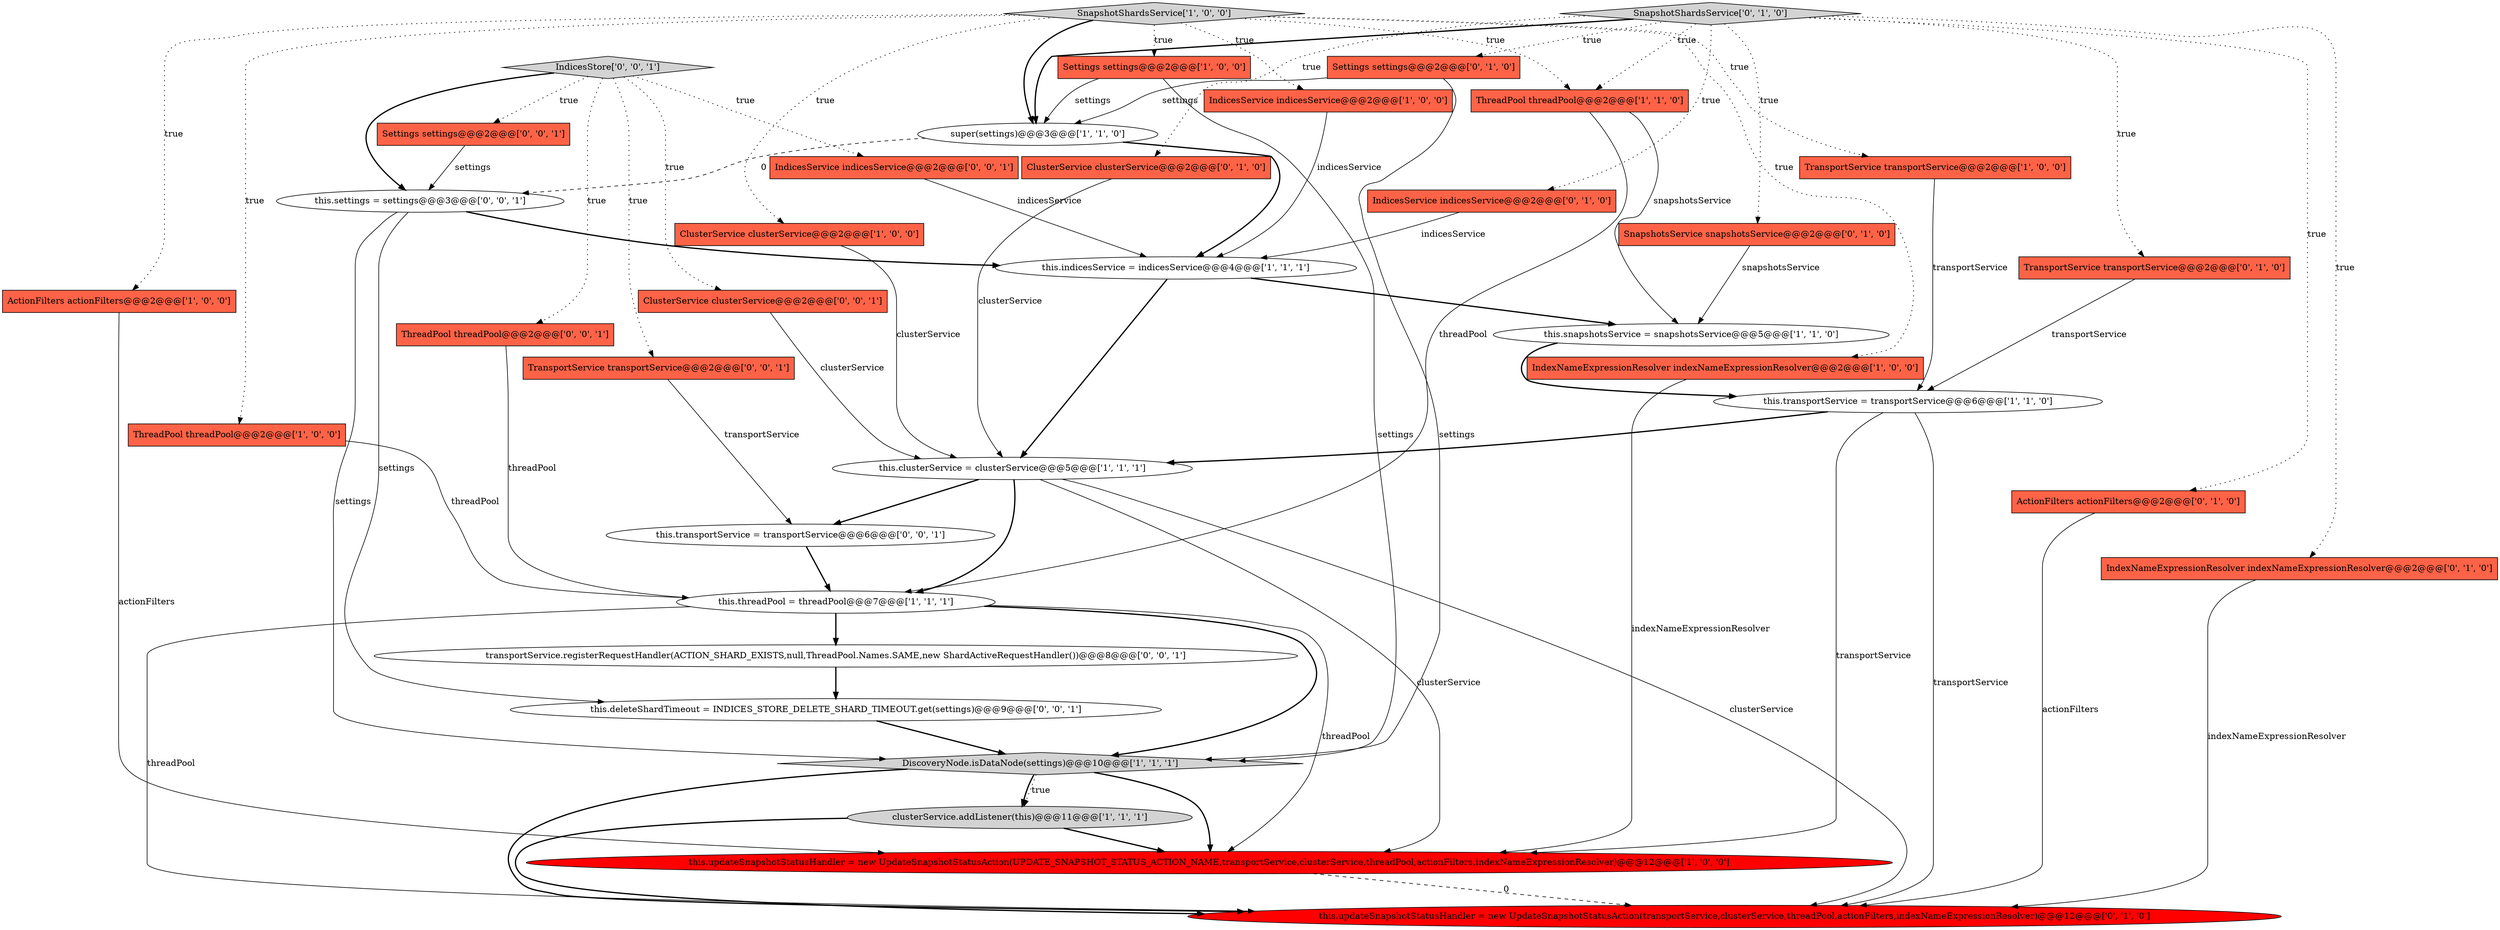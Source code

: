 digraph {
15 [style = filled, label = "this.updateSnapshotStatusHandler = new UpdateSnapshotStatusAction(UPDATE_SNAPSHOT_STATUS_ACTION_NAME,transportService,clusterService,threadPool,actionFilters,indexNameExpressionResolver)@@@12@@@['1', '0', '0']", fillcolor = red, shape = ellipse image = "AAA1AAABBB1BBB"];
35 [style = filled, label = "IndicesStore['0', '0', '1']", fillcolor = lightgray, shape = diamond image = "AAA0AAABBB3BBB"];
1 [style = filled, label = "this.transportService = transportService@@@6@@@['1', '1', '0']", fillcolor = white, shape = ellipse image = "AAA0AAABBB1BBB"];
14 [style = filled, label = "ThreadPool threadPool@@@2@@@['1', '1', '0']", fillcolor = tomato, shape = box image = "AAA0AAABBB1BBB"];
29 [style = filled, label = "Settings settings@@@2@@@['0', '0', '1']", fillcolor = tomato, shape = box image = "AAA0AAABBB3BBB"];
17 [style = filled, label = "SnapshotShardsService['1', '0', '0']", fillcolor = lightgray, shape = diamond image = "AAA0AAABBB1BBB"];
27 [style = filled, label = "ClusterService clusterService@@@2@@@['0', '0', '1']", fillcolor = tomato, shape = box image = "AAA0AAABBB3BBB"];
36 [style = filled, label = "this.transportService = transportService@@@6@@@['0', '0', '1']", fillcolor = white, shape = ellipse image = "AAA0AAABBB3BBB"];
6 [style = filled, label = "DiscoveryNode.isDataNode(settings)@@@10@@@['1', '1', '1']", fillcolor = lightgray, shape = diamond image = "AAA0AAABBB1BBB"];
16 [style = filled, label = "this.snapshotsService = snapshotsService@@@5@@@['1', '1', '0']", fillcolor = white, shape = ellipse image = "AAA0AAABBB1BBB"];
11 [style = filled, label = "TransportService transportService@@@2@@@['1', '0', '0']", fillcolor = tomato, shape = box image = "AAA0AAABBB1BBB"];
3 [style = filled, label = "this.threadPool = threadPool@@@7@@@['1', '1', '1']", fillcolor = white, shape = ellipse image = "AAA0AAABBB1BBB"];
9 [style = filled, label = "IndicesService indicesService@@@2@@@['1', '0', '0']", fillcolor = tomato, shape = box image = "AAA0AAABBB1BBB"];
28 [style = filled, label = "this.settings = settings@@@3@@@['0', '0', '1']", fillcolor = white, shape = ellipse image = "AAA0AAABBB3BBB"];
23 [style = filled, label = "ActionFilters actionFilters@@@2@@@['0', '1', '0']", fillcolor = tomato, shape = box image = "AAA0AAABBB2BBB"];
22 [style = filled, label = "ClusterService clusterService@@@2@@@['0', '1', '0']", fillcolor = tomato, shape = box image = "AAA0AAABBB2BBB"];
31 [style = filled, label = "ThreadPool threadPool@@@2@@@['0', '0', '1']", fillcolor = tomato, shape = box image = "AAA0AAABBB3BBB"];
26 [style = filled, label = "this.updateSnapshotStatusHandler = new UpdateSnapshotStatusAction(transportService,clusterService,threadPool,actionFilters,indexNameExpressionResolver)@@@12@@@['0', '1', '0']", fillcolor = red, shape = ellipse image = "AAA1AAABBB2BBB"];
12 [style = filled, label = "ClusterService clusterService@@@2@@@['1', '0', '0']", fillcolor = tomato, shape = box image = "AAA0AAABBB1BBB"];
18 [style = filled, label = "SnapshotShardsService['0', '1', '0']", fillcolor = lightgray, shape = diamond image = "AAA0AAABBB2BBB"];
0 [style = filled, label = "this.clusterService = clusterService@@@5@@@['1', '1', '1']", fillcolor = white, shape = ellipse image = "AAA0AAABBB1BBB"];
7 [style = filled, label = "ActionFilters actionFilters@@@2@@@['1', '0', '0']", fillcolor = tomato, shape = box image = "AAA0AAABBB1BBB"];
30 [style = filled, label = "IndicesService indicesService@@@2@@@['0', '0', '1']", fillcolor = tomato, shape = box image = "AAA0AAABBB3BBB"];
2 [style = filled, label = "IndexNameExpressionResolver indexNameExpressionResolver@@@2@@@['1', '0', '0']", fillcolor = tomato, shape = box image = "AAA0AAABBB1BBB"];
13 [style = filled, label = "ThreadPool threadPool@@@2@@@['1', '0', '0']", fillcolor = tomato, shape = box image = "AAA0AAABBB1BBB"];
21 [style = filled, label = "IndexNameExpressionResolver indexNameExpressionResolver@@@2@@@['0', '1', '0']", fillcolor = tomato, shape = box image = "AAA0AAABBB2BBB"];
4 [style = filled, label = "clusterService.addListener(this)@@@11@@@['1', '1', '1']", fillcolor = lightgray, shape = ellipse image = "AAA0AAABBB1BBB"];
33 [style = filled, label = "transportService.registerRequestHandler(ACTION_SHARD_EXISTS,null,ThreadPool.Names.SAME,new ShardActiveRequestHandler())@@@8@@@['0', '0', '1']", fillcolor = white, shape = ellipse image = "AAA0AAABBB3BBB"];
32 [style = filled, label = "TransportService transportService@@@2@@@['0', '0', '1']", fillcolor = tomato, shape = box image = "AAA0AAABBB3BBB"];
25 [style = filled, label = "IndicesService indicesService@@@2@@@['0', '1', '0']", fillcolor = tomato, shape = box image = "AAA0AAABBB2BBB"];
34 [style = filled, label = "this.deleteShardTimeout = INDICES_STORE_DELETE_SHARD_TIMEOUT.get(settings)@@@9@@@['0', '0', '1']", fillcolor = white, shape = ellipse image = "AAA0AAABBB3BBB"];
20 [style = filled, label = "SnapshotsService snapshotsService@@@2@@@['0', '1', '0']", fillcolor = tomato, shape = box image = "AAA0AAABBB2BBB"];
19 [style = filled, label = "Settings settings@@@2@@@['0', '1', '0']", fillcolor = tomato, shape = box image = "AAA0AAABBB2BBB"];
5 [style = filled, label = "Settings settings@@@2@@@['1', '0', '0']", fillcolor = tomato, shape = box image = "AAA0AAABBB1BBB"];
24 [style = filled, label = "TransportService transportService@@@2@@@['0', '1', '0']", fillcolor = tomato, shape = box image = "AAA0AAABBB2BBB"];
8 [style = filled, label = "this.indicesService = indicesService@@@4@@@['1', '1', '1']", fillcolor = white, shape = ellipse image = "AAA0AAABBB1BBB"];
10 [style = filled, label = "super(settings)@@@3@@@['1', '1', '0']", fillcolor = white, shape = ellipse image = "AAA0AAABBB1BBB"];
5->10 [style = solid, label="settings"];
0->3 [style = bold, label=""];
13->3 [style = solid, label="threadPool"];
8->16 [style = bold, label=""];
17->10 [style = bold, label=""];
35->29 [style = dotted, label="true"];
19->10 [style = solid, label="settings"];
23->26 [style = solid, label="actionFilters"];
6->26 [style = bold, label=""];
3->26 [style = solid, label="threadPool"];
2->15 [style = solid, label="indexNameExpressionResolver"];
20->16 [style = solid, label="snapshotsService"];
18->25 [style = dotted, label="true"];
29->28 [style = solid, label="settings"];
7->15 [style = solid, label="actionFilters"];
4->15 [style = bold, label=""];
18->24 [style = dotted, label="true"];
18->19 [style = dotted, label="true"];
18->21 [style = dotted, label="true"];
4->26 [style = bold, label=""];
17->14 [style = dotted, label="true"];
17->11 [style = dotted, label="true"];
3->6 [style = bold, label=""];
10->28 [style = dashed, label="0"];
19->6 [style = solid, label="settings"];
1->0 [style = bold, label=""];
3->33 [style = bold, label=""];
18->20 [style = dotted, label="true"];
18->23 [style = dotted, label="true"];
35->31 [style = dotted, label="true"];
18->14 [style = dotted, label="true"];
28->6 [style = solid, label="settings"];
35->30 [style = dotted, label="true"];
6->15 [style = bold, label=""];
0->36 [style = bold, label=""];
35->32 [style = dotted, label="true"];
5->6 [style = solid, label="settings"];
11->1 [style = solid, label="transportService"];
9->8 [style = solid, label="indicesService"];
8->0 [style = bold, label=""];
35->28 [style = bold, label=""];
14->3 [style = solid, label="threadPool"];
6->4 [style = bold, label=""];
35->27 [style = dotted, label="true"];
14->16 [style = solid, label="snapshotsService"];
22->0 [style = solid, label="clusterService"];
25->8 [style = solid, label="indicesService"];
28->34 [style = solid, label="settings"];
10->8 [style = bold, label=""];
16->1 [style = bold, label=""];
18->10 [style = bold, label=""];
6->4 [style = dotted, label="true"];
0->26 [style = solid, label="clusterService"];
17->12 [style = dotted, label="true"];
24->1 [style = solid, label="transportService"];
30->8 [style = solid, label="indicesService"];
28->8 [style = bold, label=""];
34->6 [style = bold, label=""];
17->9 [style = dotted, label="true"];
15->26 [style = dashed, label="0"];
17->7 [style = dotted, label="true"];
17->2 [style = dotted, label="true"];
18->22 [style = dotted, label="true"];
0->15 [style = solid, label="clusterService"];
12->0 [style = solid, label="clusterService"];
27->0 [style = solid, label="clusterService"];
17->13 [style = dotted, label="true"];
1->15 [style = solid, label="transportService"];
33->34 [style = bold, label=""];
3->15 [style = solid, label="threadPool"];
1->26 [style = solid, label="transportService"];
31->3 [style = solid, label="threadPool"];
21->26 [style = solid, label="indexNameExpressionResolver"];
32->36 [style = solid, label="transportService"];
17->5 [style = dotted, label="true"];
36->3 [style = bold, label=""];
}
